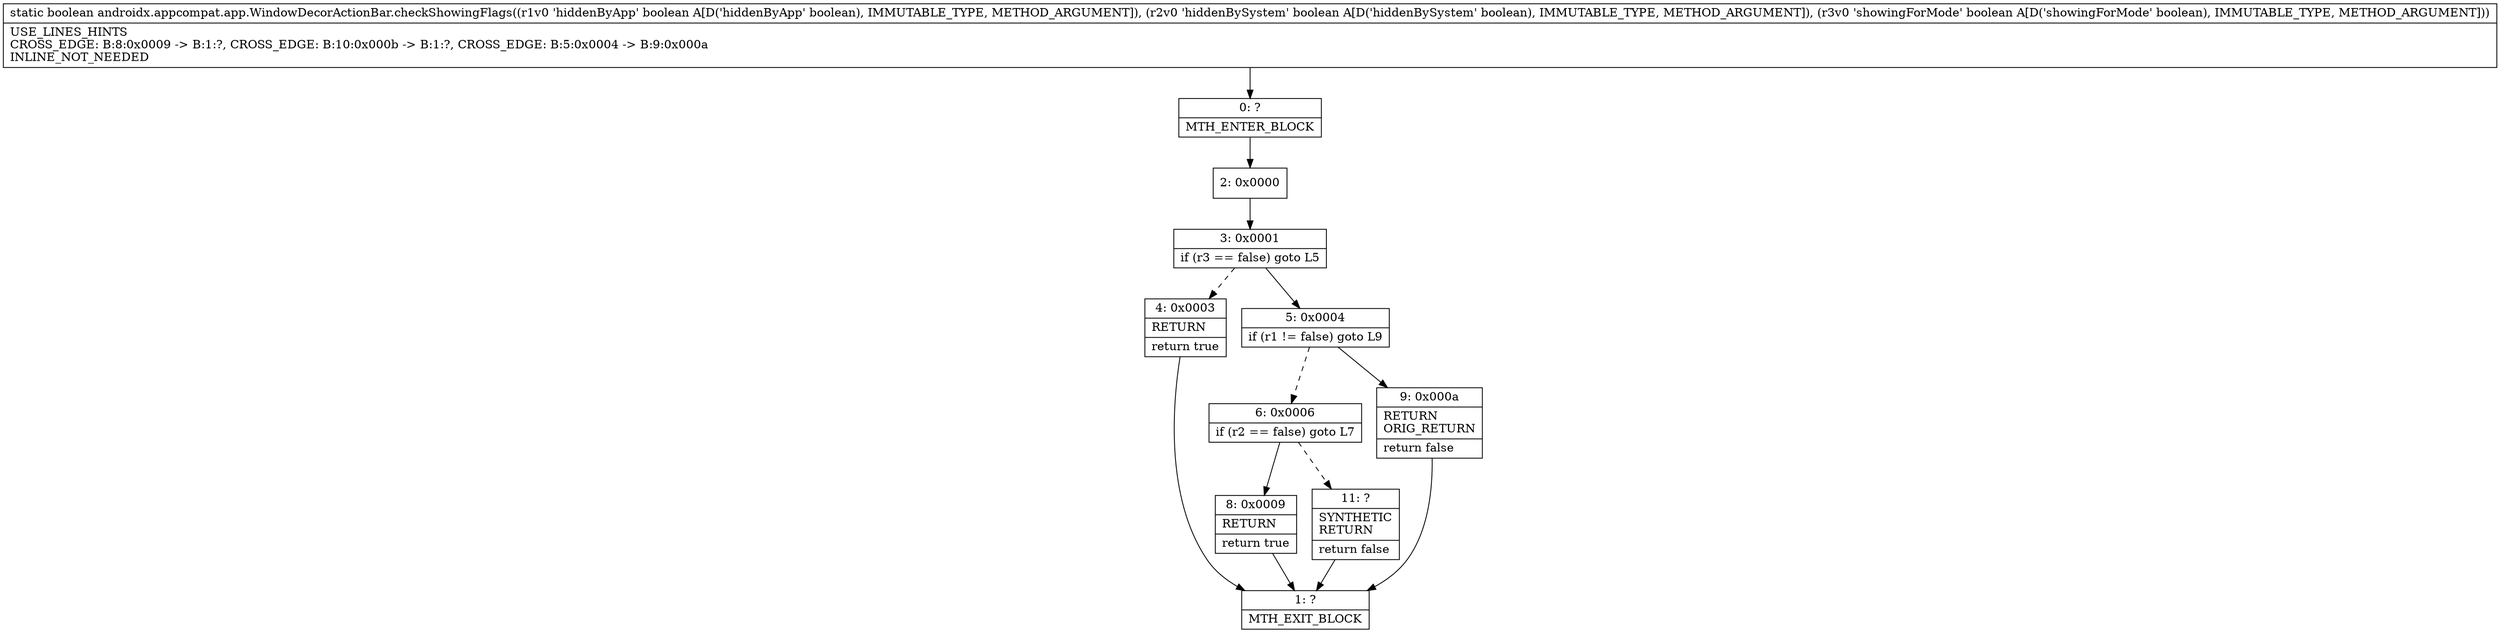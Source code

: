 digraph "CFG forandroidx.appcompat.app.WindowDecorActionBar.checkShowingFlags(ZZZ)Z" {
Node_0 [shape=record,label="{0\:\ ?|MTH_ENTER_BLOCK\l}"];
Node_2 [shape=record,label="{2\:\ 0x0000}"];
Node_3 [shape=record,label="{3\:\ 0x0001|if (r3 == false) goto L5\l}"];
Node_4 [shape=record,label="{4\:\ 0x0003|RETURN\l|return true\l}"];
Node_1 [shape=record,label="{1\:\ ?|MTH_EXIT_BLOCK\l}"];
Node_5 [shape=record,label="{5\:\ 0x0004|if (r1 != false) goto L9\l}"];
Node_6 [shape=record,label="{6\:\ 0x0006|if (r2 == false) goto L7\l}"];
Node_8 [shape=record,label="{8\:\ 0x0009|RETURN\l|return true\l}"];
Node_11 [shape=record,label="{11\:\ ?|SYNTHETIC\lRETURN\l|return false\l}"];
Node_9 [shape=record,label="{9\:\ 0x000a|RETURN\lORIG_RETURN\l|return false\l}"];
MethodNode[shape=record,label="{static boolean androidx.appcompat.app.WindowDecorActionBar.checkShowingFlags((r1v0 'hiddenByApp' boolean A[D('hiddenByApp' boolean), IMMUTABLE_TYPE, METHOD_ARGUMENT]), (r2v0 'hiddenBySystem' boolean A[D('hiddenBySystem' boolean), IMMUTABLE_TYPE, METHOD_ARGUMENT]), (r3v0 'showingForMode' boolean A[D('showingForMode' boolean), IMMUTABLE_TYPE, METHOD_ARGUMENT]))  | USE_LINES_HINTS\lCROSS_EDGE: B:8:0x0009 \-\> B:1:?, CROSS_EDGE: B:10:0x000b \-\> B:1:?, CROSS_EDGE: B:5:0x0004 \-\> B:9:0x000a\lINLINE_NOT_NEEDED\l}"];
MethodNode -> Node_0;Node_0 -> Node_2;
Node_2 -> Node_3;
Node_3 -> Node_4[style=dashed];
Node_3 -> Node_5;
Node_4 -> Node_1;
Node_5 -> Node_6[style=dashed];
Node_5 -> Node_9;
Node_6 -> Node_8;
Node_6 -> Node_11[style=dashed];
Node_8 -> Node_1;
Node_11 -> Node_1;
Node_9 -> Node_1;
}

